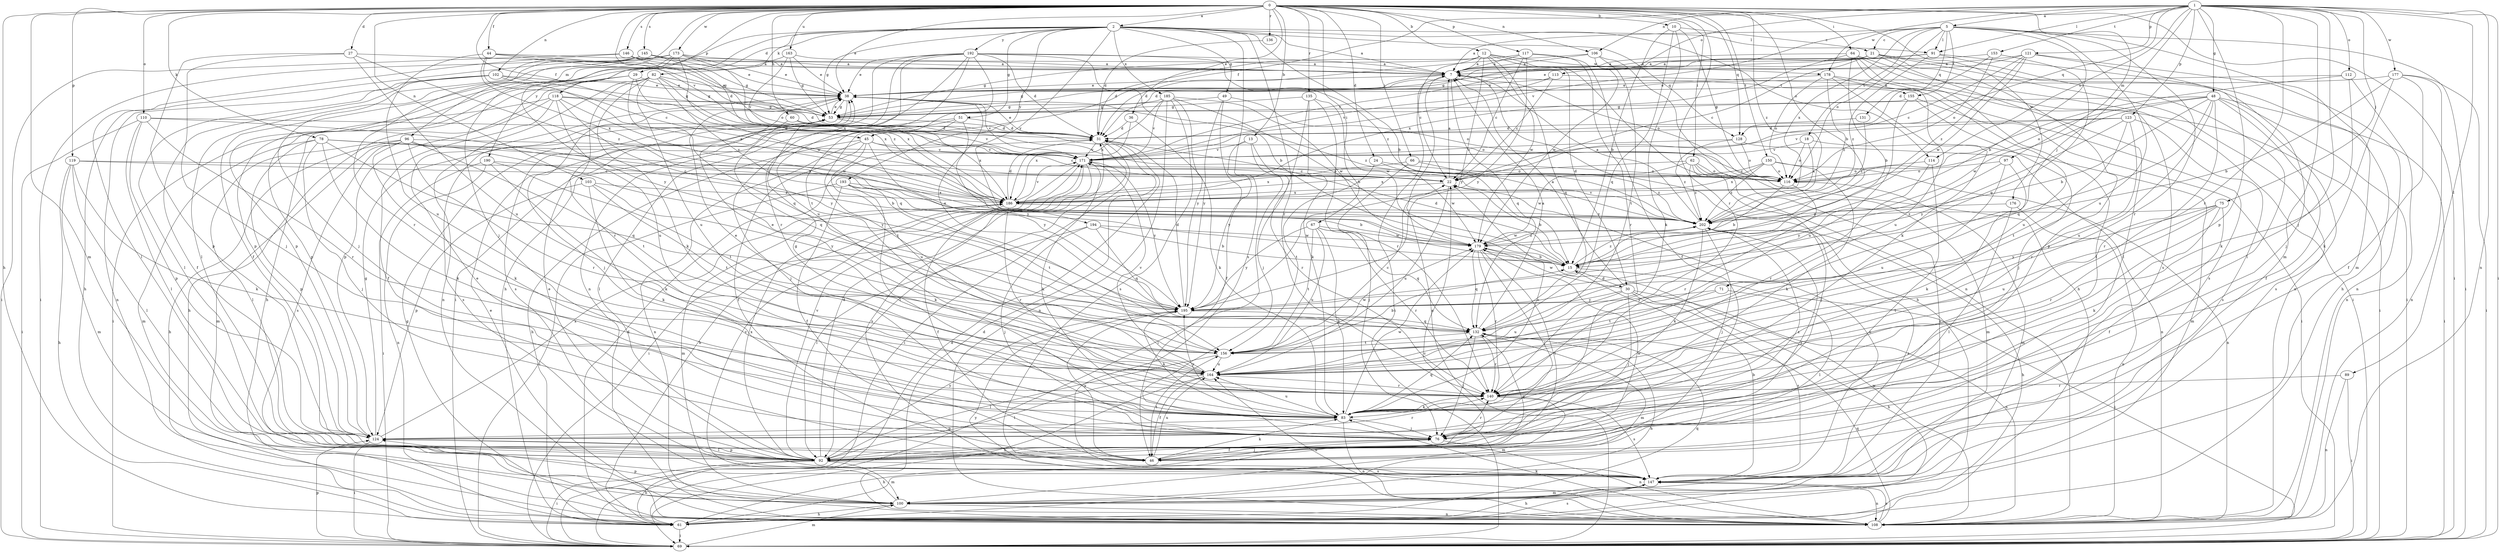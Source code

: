 strict digraph  {
0;
1;
2;
5;
7;
10;
12;
13;
15;
18;
21;
22;
24;
27;
29;
30;
31;
36;
38;
44;
45;
46;
48;
49;
51;
53;
60;
61;
62;
64;
66;
67;
69;
71;
75;
76;
78;
82;
83;
89;
91;
92;
96;
97;
100;
102;
103;
106;
108;
110;
112;
113;
114;
116;
117;
118;
119;
121;
123;
124;
128;
131;
132;
135;
136;
140;
145;
146;
147;
150;
153;
155;
156;
163;
164;
171;
173;
176;
177;
178;
179;
185;
186;
190;
192;
193;
194;
195;
202;
0 -> 2  [label=a];
0 -> 10  [label=b];
0 -> 12  [label=b];
0 -> 13  [label=b];
0 -> 15  [label=b];
0 -> 24  [label=d];
0 -> 27  [label=d];
0 -> 36  [label=e];
0 -> 38  [label=e];
0 -> 44  [label=f];
0 -> 45  [label=f];
0 -> 60  [label=h];
0 -> 61  [label=h];
0 -> 62  [label=i];
0 -> 64  [label=i];
0 -> 66  [label=i];
0 -> 67  [label=i];
0 -> 69  [label=i];
0 -> 78  [label=k];
0 -> 96  [label=m];
0 -> 97  [label=m];
0 -> 100  [label=m];
0 -> 102  [label=n];
0 -> 103  [label=n];
0 -> 106  [label=n];
0 -> 110  [label=o];
0 -> 117  [label=p];
0 -> 118  [label=p];
0 -> 119  [label=p];
0 -> 128  [label=q];
0 -> 135  [label=r];
0 -> 136  [label=r];
0 -> 140  [label=r];
0 -> 145  [label=s];
0 -> 146  [label=s];
0 -> 150  [label=t];
0 -> 163  [label=u];
0 -> 171  [label=v];
0 -> 173  [label=w];
0 -> 176  [label=w];
0 -> 202  [label=z];
1 -> 5  [label=a];
1 -> 45  [label=f];
1 -> 48  [label=g];
1 -> 69  [label=i];
1 -> 71  [label=j];
1 -> 75  [label=j];
1 -> 76  [label=j];
1 -> 89  [label=l];
1 -> 91  [label=l];
1 -> 100  [label=m];
1 -> 106  [label=n];
1 -> 108  [label=n];
1 -> 112  [label=o];
1 -> 113  [label=o];
1 -> 114  [label=o];
1 -> 121  [label=p];
1 -> 123  [label=p];
1 -> 124  [label=p];
1 -> 128  [label=q];
1 -> 140  [label=r];
1 -> 153  [label=t];
1 -> 177  [label=w];
1 -> 178  [label=w];
2 -> 7  [label=a];
2 -> 15  [label=b];
2 -> 29  [label=d];
2 -> 49  [label=g];
2 -> 51  [label=g];
2 -> 53  [label=g];
2 -> 76  [label=j];
2 -> 82  [label=k];
2 -> 91  [label=l];
2 -> 114  [label=o];
2 -> 128  [label=q];
2 -> 140  [label=r];
2 -> 147  [label=s];
2 -> 185  [label=x];
2 -> 190  [label=y];
2 -> 192  [label=y];
2 -> 193  [label=y];
2 -> 194  [label=y];
5 -> 7  [label=a];
5 -> 15  [label=b];
5 -> 18  [label=c];
5 -> 21  [label=c];
5 -> 69  [label=i];
5 -> 91  [label=l];
5 -> 100  [label=m];
5 -> 116  [label=o];
5 -> 131  [label=q];
5 -> 140  [label=r];
5 -> 155  [label=t];
5 -> 164  [label=u];
5 -> 171  [label=v];
5 -> 186  [label=x];
7 -> 38  [label=e];
7 -> 53  [label=g];
7 -> 61  [label=h];
7 -> 69  [label=i];
7 -> 116  [label=o];
7 -> 132  [label=q];
7 -> 155  [label=t];
10 -> 15  [label=b];
10 -> 21  [label=c];
10 -> 83  [label=k];
10 -> 116  [label=o];
10 -> 132  [label=q];
12 -> 7  [label=a];
12 -> 22  [label=c];
12 -> 30  [label=d];
12 -> 53  [label=g];
12 -> 108  [label=n];
12 -> 132  [label=q];
12 -> 178  [label=w];
12 -> 179  [label=w];
12 -> 195  [label=y];
13 -> 69  [label=i];
13 -> 140  [label=r];
13 -> 171  [label=v];
13 -> 195  [label=y];
15 -> 30  [label=d];
15 -> 31  [label=d];
15 -> 69  [label=i];
15 -> 202  [label=z];
18 -> 100  [label=m];
18 -> 116  [label=o];
18 -> 171  [label=v];
18 -> 186  [label=x];
21 -> 7  [label=a];
21 -> 22  [label=c];
21 -> 31  [label=d];
21 -> 69  [label=i];
21 -> 92  [label=l];
21 -> 108  [label=n];
21 -> 124  [label=p];
21 -> 171  [label=v];
22 -> 7  [label=a];
22 -> 15  [label=b];
22 -> 164  [label=u];
22 -> 186  [label=x];
24 -> 116  [label=o];
24 -> 156  [label=t];
24 -> 179  [label=w];
27 -> 7  [label=a];
27 -> 76  [label=j];
27 -> 124  [label=p];
27 -> 164  [label=u];
27 -> 202  [label=z];
29 -> 38  [label=e];
29 -> 61  [label=h];
29 -> 124  [label=p];
29 -> 132  [label=q];
29 -> 186  [label=x];
30 -> 7  [label=a];
30 -> 61  [label=h];
30 -> 76  [label=j];
30 -> 108  [label=n];
30 -> 147  [label=s];
30 -> 164  [label=u];
30 -> 179  [label=w];
30 -> 195  [label=y];
31 -> 38  [label=e];
31 -> 69  [label=i];
31 -> 92  [label=l];
31 -> 171  [label=v];
36 -> 31  [label=d];
36 -> 83  [label=k];
36 -> 186  [label=x];
38 -> 53  [label=g];
38 -> 76  [label=j];
38 -> 147  [label=s];
38 -> 171  [label=v];
38 -> 202  [label=z];
44 -> 7  [label=a];
44 -> 22  [label=c];
44 -> 31  [label=d];
44 -> 53  [label=g];
44 -> 164  [label=u];
44 -> 186  [label=x];
45 -> 22  [label=c];
45 -> 46  [label=f];
45 -> 61  [label=h];
45 -> 108  [label=n];
45 -> 164  [label=u];
45 -> 171  [label=v];
45 -> 195  [label=y];
46 -> 76  [label=j];
46 -> 83  [label=k];
46 -> 132  [label=q];
46 -> 156  [label=t];
46 -> 164  [label=u];
46 -> 195  [label=y];
48 -> 15  [label=b];
48 -> 46  [label=f];
48 -> 53  [label=g];
48 -> 69  [label=i];
48 -> 116  [label=o];
48 -> 132  [label=q];
48 -> 140  [label=r];
48 -> 147  [label=s];
48 -> 164  [label=u];
48 -> 179  [label=w];
49 -> 46  [label=f];
49 -> 53  [label=g];
49 -> 116  [label=o];
49 -> 195  [label=y];
51 -> 31  [label=d];
51 -> 76  [label=j];
51 -> 92  [label=l];
51 -> 156  [label=t];
51 -> 195  [label=y];
53 -> 31  [label=d];
53 -> 38  [label=e];
53 -> 147  [label=s];
53 -> 186  [label=x];
60 -> 31  [label=d];
60 -> 116  [label=o];
60 -> 132  [label=q];
60 -> 171  [label=v];
61 -> 22  [label=c];
61 -> 31  [label=d];
61 -> 69  [label=i];
61 -> 132  [label=q];
61 -> 147  [label=s];
62 -> 76  [label=j];
62 -> 100  [label=m];
62 -> 116  [label=o];
62 -> 147  [label=s];
62 -> 179  [label=w];
62 -> 186  [label=x];
62 -> 202  [label=z];
64 -> 7  [label=a];
64 -> 15  [label=b];
64 -> 69  [label=i];
64 -> 83  [label=k];
64 -> 92  [label=l];
64 -> 147  [label=s];
64 -> 186  [label=x];
66 -> 76  [label=j];
66 -> 116  [label=o];
66 -> 186  [label=x];
66 -> 202  [label=z];
67 -> 83  [label=k];
67 -> 132  [label=q];
67 -> 140  [label=r];
67 -> 156  [label=t];
67 -> 164  [label=u];
67 -> 179  [label=w];
67 -> 195  [label=y];
69 -> 7  [label=a];
69 -> 31  [label=d];
69 -> 100  [label=m];
69 -> 124  [label=p];
71 -> 92  [label=l];
71 -> 156  [label=t];
71 -> 195  [label=y];
75 -> 46  [label=f];
75 -> 83  [label=k];
75 -> 140  [label=r];
75 -> 164  [label=u];
75 -> 195  [label=y];
75 -> 202  [label=z];
76 -> 46  [label=f];
76 -> 61  [label=h];
76 -> 108  [label=n];
76 -> 140  [label=r];
76 -> 202  [label=z];
78 -> 76  [label=j];
78 -> 83  [label=k];
78 -> 100  [label=m];
78 -> 124  [label=p];
78 -> 132  [label=q];
78 -> 171  [label=v];
78 -> 186  [label=x];
82 -> 38  [label=e];
82 -> 53  [label=g];
82 -> 83  [label=k];
82 -> 108  [label=n];
82 -> 124  [label=p];
82 -> 132  [label=q];
82 -> 140  [label=r];
82 -> 164  [label=u];
82 -> 186  [label=x];
83 -> 22  [label=c];
83 -> 76  [label=j];
83 -> 108  [label=n];
83 -> 124  [label=p];
83 -> 132  [label=q];
83 -> 164  [label=u];
83 -> 179  [label=w];
83 -> 195  [label=y];
89 -> 69  [label=i];
89 -> 108  [label=n];
89 -> 140  [label=r];
91 -> 7  [label=a];
91 -> 53  [label=g];
91 -> 61  [label=h];
91 -> 92  [label=l];
91 -> 202  [label=z];
92 -> 31  [label=d];
92 -> 38  [label=e];
92 -> 61  [label=h];
92 -> 69  [label=i];
92 -> 100  [label=m];
92 -> 124  [label=p];
92 -> 147  [label=s];
92 -> 171  [label=v];
92 -> 179  [label=w];
92 -> 186  [label=x];
92 -> 195  [label=y];
92 -> 202  [label=z];
96 -> 15  [label=b];
96 -> 61  [label=h];
96 -> 83  [label=k];
96 -> 92  [label=l];
96 -> 100  [label=m];
96 -> 140  [label=r];
96 -> 147  [label=s];
96 -> 156  [label=t];
96 -> 171  [label=v];
96 -> 195  [label=y];
97 -> 83  [label=k];
97 -> 116  [label=o];
97 -> 164  [label=u];
97 -> 195  [label=y];
100 -> 61  [label=h];
100 -> 108  [label=n];
100 -> 124  [label=p];
100 -> 171  [label=v];
102 -> 38  [label=e];
102 -> 46  [label=f];
102 -> 53  [label=g];
102 -> 92  [label=l];
102 -> 108  [label=n];
102 -> 186  [label=x];
103 -> 83  [label=k];
103 -> 124  [label=p];
103 -> 156  [label=t];
103 -> 186  [label=x];
103 -> 195  [label=y];
106 -> 7  [label=a];
106 -> 31  [label=d];
106 -> 61  [label=h];
106 -> 156  [label=t];
106 -> 179  [label=w];
108 -> 31  [label=d];
108 -> 38  [label=e];
108 -> 53  [label=g];
108 -> 83  [label=k];
108 -> 132  [label=q];
108 -> 147  [label=s];
108 -> 164  [label=u];
108 -> 179  [label=w];
108 -> 195  [label=y];
110 -> 31  [label=d];
110 -> 69  [label=i];
110 -> 92  [label=l];
110 -> 124  [label=p];
110 -> 140  [label=r];
110 -> 202  [label=z];
112 -> 38  [label=e];
112 -> 83  [label=k];
112 -> 108  [label=n];
112 -> 116  [label=o];
113 -> 22  [label=c];
113 -> 38  [label=e];
113 -> 164  [label=u];
113 -> 171  [label=v];
114 -> 92  [label=l];
114 -> 116  [label=o];
114 -> 140  [label=r];
116 -> 15  [label=b];
116 -> 100  [label=m];
116 -> 140  [label=r];
117 -> 7  [label=a];
117 -> 22  [label=c];
117 -> 31  [label=d];
117 -> 46  [label=f];
117 -> 140  [label=r];
117 -> 195  [label=y];
118 -> 31  [label=d];
118 -> 46  [label=f];
118 -> 53  [label=g];
118 -> 61  [label=h];
118 -> 69  [label=i];
118 -> 164  [label=u];
118 -> 179  [label=w];
118 -> 195  [label=y];
119 -> 22  [label=c];
119 -> 61  [label=h];
119 -> 83  [label=k];
119 -> 92  [label=l];
119 -> 100  [label=m];
119 -> 116  [label=o];
121 -> 7  [label=a];
121 -> 22  [label=c];
121 -> 38  [label=e];
121 -> 76  [label=j];
121 -> 108  [label=n];
121 -> 179  [label=w];
121 -> 202  [label=z];
123 -> 31  [label=d];
123 -> 140  [label=r];
123 -> 147  [label=s];
123 -> 156  [label=t];
123 -> 171  [label=v];
123 -> 195  [label=y];
124 -> 53  [label=g];
124 -> 69  [label=i];
124 -> 92  [label=l];
124 -> 140  [label=r];
124 -> 186  [label=x];
128 -> 108  [label=n];
128 -> 116  [label=o];
128 -> 171  [label=v];
128 -> 202  [label=z];
131 -> 31  [label=d];
131 -> 202  [label=z];
132 -> 7  [label=a];
132 -> 61  [label=h];
132 -> 76  [label=j];
132 -> 100  [label=m];
132 -> 140  [label=r];
132 -> 156  [label=t];
135 -> 53  [label=g];
135 -> 76  [label=j];
135 -> 83  [label=k];
135 -> 140  [label=r];
135 -> 179  [label=w];
136 -> 31  [label=d];
140 -> 83  [label=k];
140 -> 100  [label=m];
140 -> 147  [label=s];
145 -> 7  [label=a];
145 -> 38  [label=e];
145 -> 69  [label=i];
145 -> 76  [label=j];
145 -> 140  [label=r];
145 -> 202  [label=z];
146 -> 7  [label=a];
146 -> 53  [label=g];
146 -> 69  [label=i];
146 -> 92  [label=l];
146 -> 116  [label=o];
147 -> 15  [label=b];
147 -> 22  [label=c];
147 -> 38  [label=e];
147 -> 61  [label=h];
147 -> 100  [label=m];
147 -> 108  [label=n];
147 -> 202  [label=z];
150 -> 22  [label=c];
150 -> 83  [label=k];
150 -> 108  [label=n];
150 -> 116  [label=o];
150 -> 186  [label=x];
150 -> 202  [label=z];
153 -> 7  [label=a];
153 -> 31  [label=d];
153 -> 116  [label=o];
153 -> 132  [label=q];
155 -> 53  [label=g];
155 -> 69  [label=i];
155 -> 76  [label=j];
155 -> 164  [label=u];
156 -> 15  [label=b];
156 -> 22  [label=c];
156 -> 38  [label=e];
156 -> 92  [label=l];
156 -> 164  [label=u];
156 -> 179  [label=w];
163 -> 7  [label=a];
163 -> 38  [label=e];
163 -> 53  [label=g];
163 -> 124  [label=p];
163 -> 171  [label=v];
164 -> 38  [label=e];
164 -> 46  [label=f];
164 -> 53  [label=g];
164 -> 61  [label=h];
164 -> 92  [label=l];
164 -> 140  [label=r];
164 -> 171  [label=v];
171 -> 22  [label=c];
171 -> 61  [label=h];
171 -> 69  [label=i];
171 -> 83  [label=k];
171 -> 147  [label=s];
171 -> 195  [label=y];
173 -> 7  [label=a];
173 -> 38  [label=e];
173 -> 46  [label=f];
173 -> 61  [label=h];
173 -> 92  [label=l];
173 -> 124  [label=p];
173 -> 179  [label=w];
173 -> 186  [label=x];
173 -> 195  [label=y];
176 -> 92  [label=l];
176 -> 108  [label=n];
176 -> 202  [label=z];
177 -> 15  [label=b];
177 -> 38  [label=e];
177 -> 46  [label=f];
177 -> 69  [label=i];
177 -> 83  [label=k];
177 -> 108  [label=n];
178 -> 38  [label=e];
178 -> 69  [label=i];
178 -> 116  [label=o];
178 -> 147  [label=s];
178 -> 164  [label=u];
178 -> 202  [label=z];
179 -> 15  [label=b];
179 -> 76  [label=j];
179 -> 92  [label=l];
179 -> 132  [label=q];
179 -> 140  [label=r];
179 -> 202  [label=z];
185 -> 15  [label=b];
185 -> 53  [label=g];
185 -> 108  [label=n];
185 -> 147  [label=s];
185 -> 171  [label=v];
185 -> 179  [label=w];
185 -> 186  [label=x];
185 -> 195  [label=y];
186 -> 31  [label=d];
186 -> 46  [label=f];
186 -> 100  [label=m];
186 -> 140  [label=r];
186 -> 171  [label=v];
186 -> 202  [label=z];
190 -> 22  [label=c];
190 -> 69  [label=i];
190 -> 83  [label=k];
190 -> 108  [label=n];
190 -> 156  [label=t];
192 -> 7  [label=a];
192 -> 15  [label=b];
192 -> 31  [label=d];
192 -> 38  [label=e];
192 -> 61  [label=h];
192 -> 69  [label=i];
192 -> 108  [label=n];
192 -> 140  [label=r];
192 -> 156  [label=t];
192 -> 164  [label=u];
192 -> 202  [label=z];
193 -> 15  [label=b];
193 -> 46  [label=f];
193 -> 69  [label=i];
193 -> 83  [label=k];
193 -> 156  [label=t];
193 -> 186  [label=x];
194 -> 15  [label=b];
194 -> 76  [label=j];
194 -> 92  [label=l];
194 -> 132  [label=q];
194 -> 179  [label=w];
195 -> 31  [label=d];
195 -> 38  [label=e];
195 -> 83  [label=k];
195 -> 132  [label=q];
202 -> 7  [label=a];
202 -> 61  [label=h];
202 -> 76  [label=j];
202 -> 83  [label=k];
202 -> 171  [label=v];
202 -> 179  [label=w];
}
